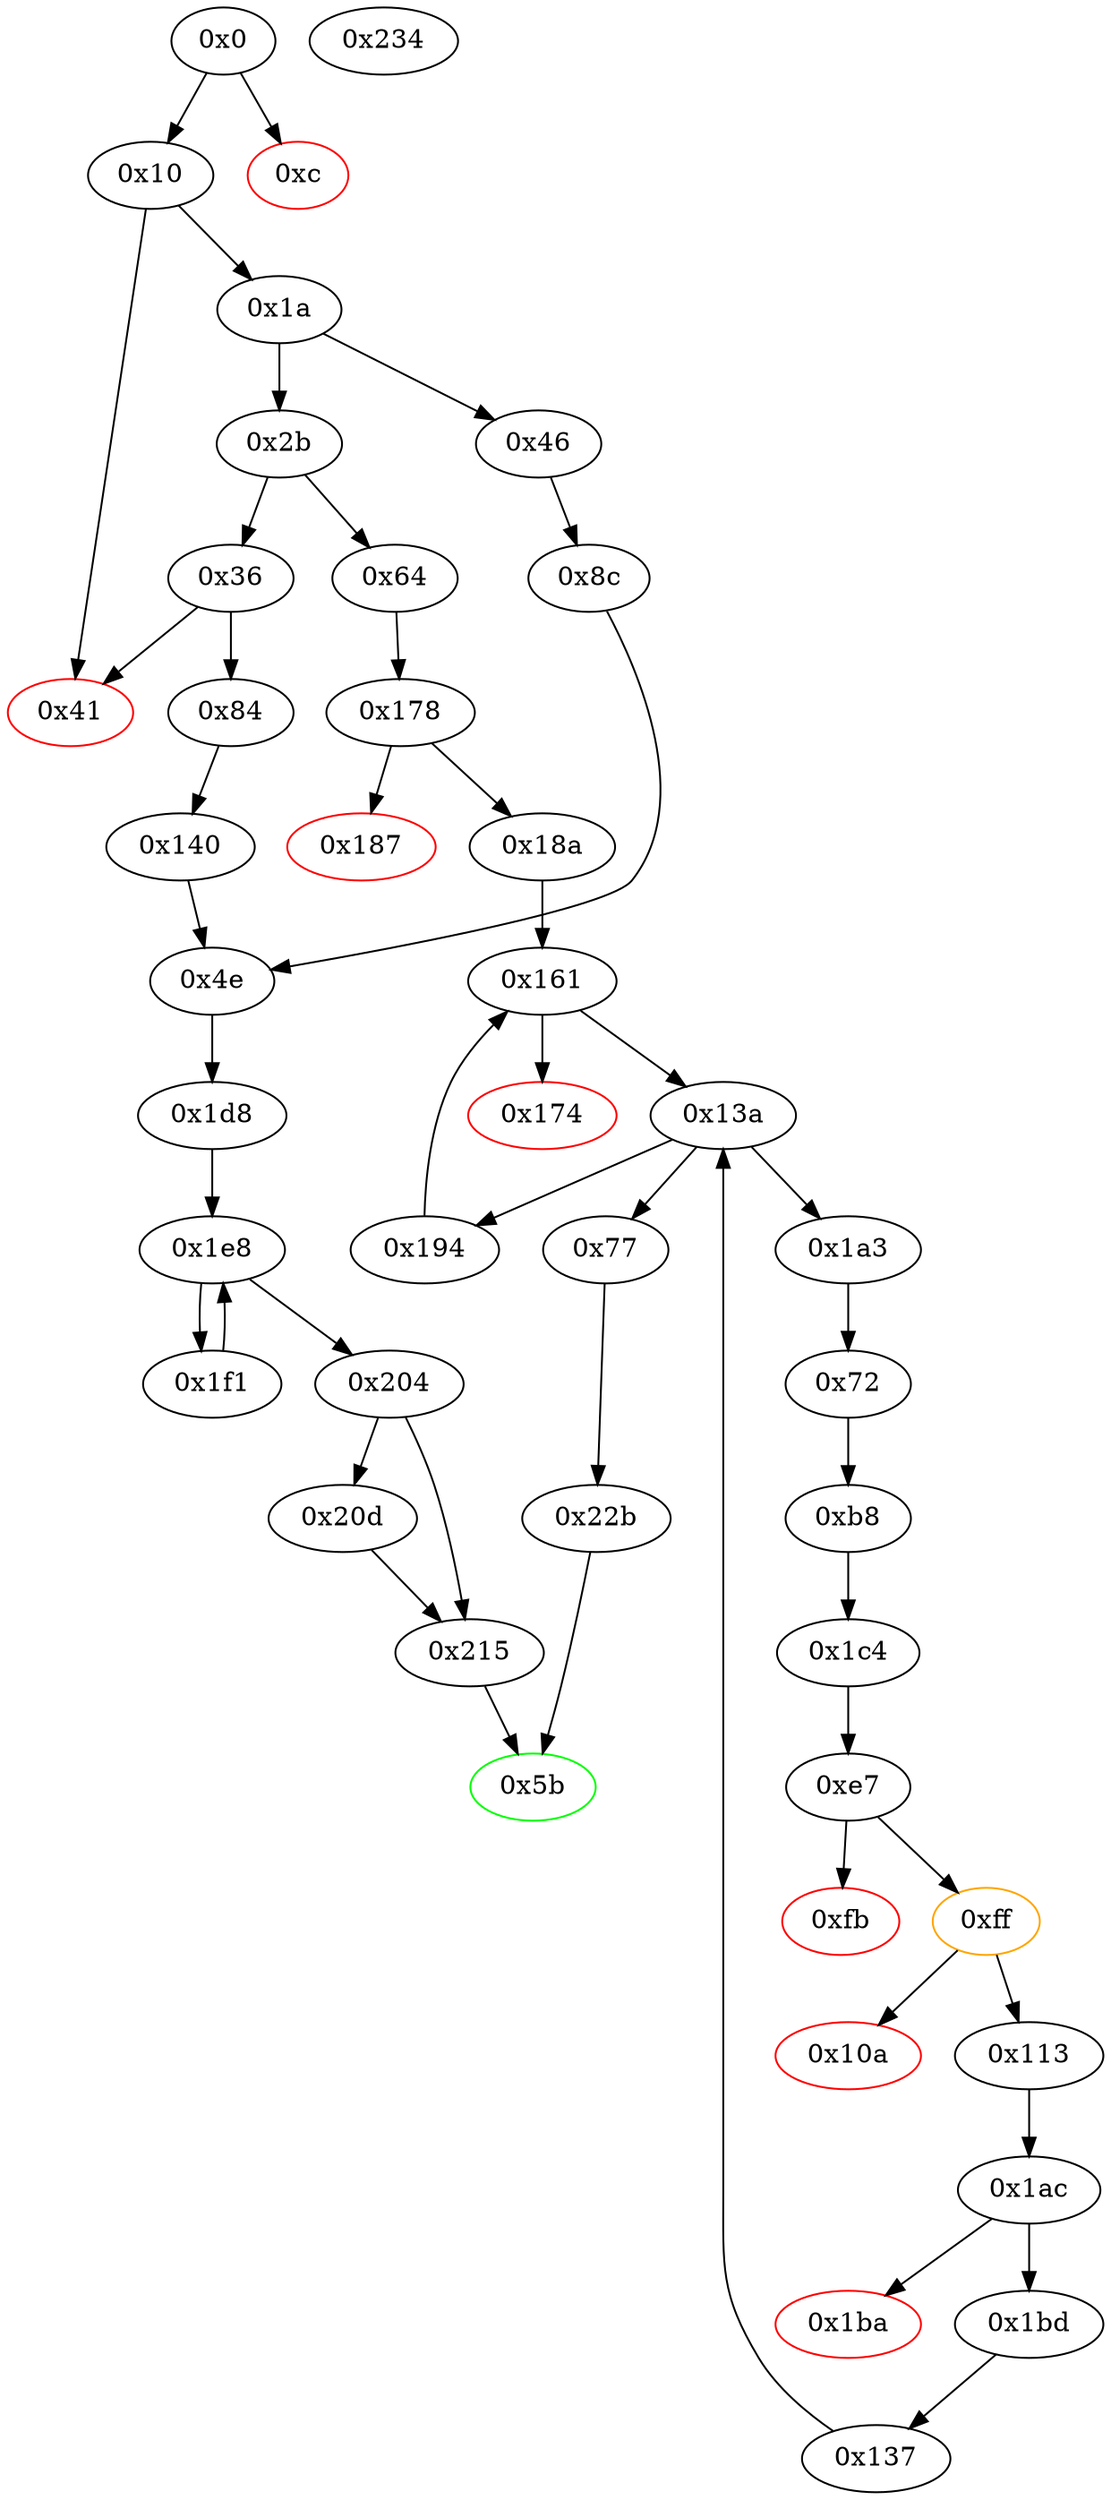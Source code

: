 strict digraph "" {
"0x64" [fillcolor=white, id="0x64", style=filled, tooltip="Block 0x64\n[0x64:0x71]\n---\nPredecessors: [0x2b]\nSuccessors: [0x178]\n---\n0x64 JUMPDEST\n0x65 PUSH2 0x77\n0x68 PUSH2 0x72\n0x6b CALLDATASIZE\n0x6c PUSH1 0x4\n0x6e PUSH2 0x178\n0x71 JUMP\n---\n0x64: JUMPDEST \n0x65: V33 = 0x77\n0x68: V34 = 0x72\n0x6b: V35 = CALLDATASIZE\n0x6c: V36 = 0x4\n0x6e: V37 = 0x178\n0x71: JUMP 0x178\n---\nEntry stack: [V13]\nStack pops: 0\nStack additions: [0x77, 0x72, V35, 0x4]\nExit stack: [V13, 0x77, 0x72, V35, 0x4]\n\nDef sites:\nV13: {0x1a.0x1f}\n"];
"0x10" [fillcolor=white, id="0x10", style=filled, tooltip="Block 0x10\n[0x10:0x19]\n---\nPredecessors: [0x0]\nSuccessors: [0x1a, 0x41]\n---\n0x10 JUMPDEST\n0x11 POP\n0x12 PUSH1 0x4\n0x14 CALLDATASIZE\n0x15 LT\n0x16 PUSH2 0x41\n0x19 JUMPI\n---\n0x10: JUMPDEST \n0x12: V6 = 0x4\n0x14: V7 = CALLDATASIZE\n0x15: V8 = LT V7 0x4\n0x16: V9 = 0x41\n0x19: JUMPI 0x41 V8\n---\nEntry stack: [V2]\nStack pops: 1\nStack additions: []\nExit stack: []\n\nDef sites:\nV2: {0x0.0x5}\n"];
"0x1e8" [fillcolor=white, id="0x1e8", style=filled, tooltip="Block 0x1e8\n[0x1e8:0x1f0]\n---\nPredecessors: [0x1d8, 0x1f1]\nSuccessors: [0x1f1, 0x204]\n---\n0x1e8 JUMPDEST\n0x1e9 DUP2\n0x1ea DUP2\n0x1eb LT\n0x1ec ISZERO\n0x1ed PUSH2 0x204\n0x1f0 JUMPI\n---\n0x1e8: JUMPDEST \n0x1eb: V156 = LT S0 V154\n0x1ec: V157 = ISZERO V156\n0x1ed: V158 = 0x204\n0x1f0: JUMPI 0x204 V157\n---\nEntry stack: [V13, 0x4e, 0x5b, S5, V27, 0x0, 0x20, V154, S0]\nStack pops: 2\nStack additions: [S1, S0]\nExit stack: [V13, 0x4e, 0x5b, S5, V27, 0x0, 0x20, V154, S0]\n\nDef sites:\nV13: {0x1a.0x1f}\n0x4e: {0x84.0x85, 0x46.0x47}\n0x5b: {0x4e.0x52}\nS5: {0x140.0x143, 0x8c.0x8f}\nV27: {0x4e.0x51}\n0x0: {0x1d8.0x1d9}\n0x20: {0x1d8.0x1db}\nV154: {0x1d8.0x1e1}\nS0: {0x1f1.0x1ff, 0x1d8.0x1d9}\n"];
"0xfb" [color=red, fillcolor=white, id="0xfb", style=filled, tooltip="Block 0xfb\n[0xfb:0xfe]\n---\nPredecessors: [0xe7]\nSuccessors: []\n---\n0xfb PUSH1 0x0\n0xfd DUP1\n0xfe REVERT\n---\n0xfb: V81 = 0x0\n0xfe: REVERT 0x0 0x0\n---\nEntry stack: [V13, 0x77, V1150, S10, 0x0, V67, 0x70a08231, V151, 0x20, V75, V76, V75, V67, V78]\nStack pops: 0\nStack additions: []\nExit stack: [V13, 0x77, V1150, S10, 0x0, V67, 0x70a08231, V151, 0x20, V75, V76, V75, V67, V78]\n\nDef sites:\nV13: {0x1a.0x1f}\n0x77: {0x64.0x65}\nV1150: {0x161_0x18a.0x163}\nS10: {0x161_0x194.0x163, 0x1bd.0x1bf}\n0x0: {0xb8.0xc6}\nV67: {0xb8.0xd2}\n0x70a08231: {0xb8.0xd4}\nV151: {0x1c4.0x1d5}\n0x20: {0xe7.0xe8}\nV75: {0xe7.0xec}\nV76: {0xe7.0xef}\nV75: {0xe7.0xec}\nV67: {0xb8.0xd2}\nV78: {0xe7.0xf4}\n"];
"0x5b" [color=green, fillcolor=white, id="0x5b", style=filled, tooltip="Block 0x5b\n[0x5b:0x63]\n---\nPredecessors: [0x215, 0x22b]\nSuccessors: []\n---\n0x5b JUMPDEST\n0x5c PUSH1 0x40\n0x5e MLOAD\n0x5f DUP1\n0x60 SWAP2\n0x61 SUB\n0x62 SWAP1\n0x63 RETURN\n---\n0x5b: JUMPDEST \n0x5c: V30 = 0x40\n0x5e: V31 = M[0x40]\n0x61: V32 = SUB S0 V31\n0x63: RETURN V31 V32\n---\nEntry stack: [V13, 0x77, 0x72, V35, 0x4, S2, S1, S0]\nStack pops: 1\nStack additions: []\nExit stack: [V13, 0x77, 0x72, V35, 0x4, S2, S1]\n\nDef sites:\nV13: {0x1a.0x1f}\n0x77: {0x64.0x65}\n0x72: {0x64.0x68}\nV35: {0x64.0x6b}\n0x4: {0x64.0x6c}\nS2: {0x1bd.0x1bf, 0x178.0x179, 0x1a.0x1f, 0x161_0x18a.0x163}\nS1: {0x178.0x179, 0x1a.0x1f, 0x84.0x85, 0x46.0x47}\nS0: {0x22b.0x231, 0x215.0x224}\n"];
"0x22b" [fillcolor=white, id="0x22b", style=filled, tooltip="Block 0x22b\n[0x22b:0x233]\n---\nPredecessors: [0x77]\nSuccessors: [0x5b]\n---\n0x22b JUMPDEST\n0x22c SWAP1\n0x22d DUP2\n0x22e MSTORE\n0x22f PUSH1 0x20\n0x231 ADD\n0x232 SWAP1\n0x233 JUMP\n---\n0x22b: JUMPDEST \n0x22e: M[V40] = S1\n0x22f: V181 = 0x20\n0x231: V182 = ADD 0x20 V40\n0x233: JUMP 0x5b\n---\nEntry stack: [V13, 0x77, 0x72, V35, 0x4, S4, S3, 0x5b, S1, V40]\nStack pops: 3\nStack additions: [V182]\nExit stack: [V13, 0x77, 0x72, V35, 0x4, S4, S3, V182]\n\nDef sites:\nV13: {0x1a.0x1f}\n0x77: {0x64.0x65}\n0x72: {0x64.0x68}\nV35: {0x64.0x6b}\n0x4: {0x64.0x6c}\nS4: {0x1bd.0x1bf, 0x178.0x179, 0x161_0x18a.0x163}\nS3: {0x178.0x179, 0x1a.0x1f}\n0x5b: {0x77.0x7b}\nS1: {0x161_0x18a.0x163, 0x1bd.0x1bf, 0x161_0x194.0x163}\nV40: {0x77.0x7a}\n"];
"0x20d" [fillcolor=white, id="0x20d", style=filled, tooltip="Block 0x20d\n[0x20d:0x214]\n---\nPredecessors: [0x204]\nSuccessors: [0x215]\n---\n0x20d DUP4\n0x20e PUSH1 0x40\n0x210 DUP4\n0x211 DUP8\n0x212 ADD\n0x213 ADD\n0x214 MSTORE\n---\n0x20e: V170 = 0x40\n0x212: V171 = ADD V27 V154\n0x213: V172 = ADD V171 0x40\n0x214: M[V172] = 0x0\n---\nEntry stack: [V13, 0x4e, 0x5b, S5, V27, 0x0, 0x20, V154, S0]\nStack pops: 5\nStack additions: [S4, S3, S2, S1, S0]\nExit stack: [V13, 0x4e, 0x5b, S5, V27, 0x0, 0x20, V154, S0]\n\nDef sites:\nV13: {0x1a.0x1f}\n0x4e: {0x84.0x85, 0x46.0x47}\n0x5b: {0x4e.0x52}\nS5: {0x140.0x143, 0x8c.0x8f}\nV27: {0x4e.0x51}\n0x0: {0x1d8.0x1d9}\n0x20: {0x1d8.0x1db}\nV154: {0x1d8.0x1e1}\nS0: {0x1f1.0x1ff, 0x1d8.0x1d9}\n"];
"0x46" [fillcolor=white, id="0x46", style=filled, tooltip="Block 0x46\n[0x46:0x4d]\n---\nPredecessors: [0x1a]\nSuccessors: [0x8c]\n---\n0x46 JUMPDEST\n0x47 PUSH2 0x4e\n0x4a PUSH2 0x8c\n0x4d JUMP\n---\n0x46: JUMPDEST \n0x47: V24 = 0x4e\n0x4a: V25 = 0x8c\n0x4d: JUMP 0x8c\n---\nEntry stack: [V13]\nStack pops: 0\nStack additions: [0x4e]\nExit stack: [V13, 0x4e]\n\nDef sites:\nV13: {0x1a.0x1f}\n"];
"0x1ba" [color=red, fillcolor=white, id="0x1ba", style=filled, tooltip="Block 0x1ba\n[0x1ba:0x1bc]\n---\nPredecessors: [0x1ac]\nSuccessors: []\n---\n0x1ba DUP1\n0x1bb DUP2\n0x1bc REVERT\n---\n0x1bc: REVERT 0x0 0x0\n---\nEntry stack: [V13, 0x77, V1150, S5, 0x0, 0x137, V101, V92, 0x0]\nStack pops: 1\nStack additions: [S0]\nExit stack: [V13, 0x77, V1150, S5, 0x0, 0x137, V101, V92, 0x0]\n\nDef sites:\nV13: {0x1a.0x1f}\n0x77: {0x64.0x65}\nV1150: {0x161_0x18a.0x163}\nS5: {0x161_0x194.0x163, 0x1bd.0x1bf}\n0x0: {0xb8.0xc6}\n0x137: {0x113.0x12e}\nV101: {0x113.0x12c}\nV92: {0x113.0x11a}\n0x0: {0x1ac.0x1ad}\n"];
"0x161" [fillcolor=white, id="0x161", style=filled, tooltip="Block 0x161\n[0x161:0x173]\n---\nPredecessors: [0x18a, 0x194]\nSuccessors: [0x13a, 0x174]\n---\n0x161 JUMPDEST\n0x162 DUP1\n0x163 CALLDATALOAD\n0x164 PUSH1 0x1\n0x166 PUSH1 0x1\n0x168 PUSH1 0xa0\n0x16a SHL\n0x16b SUB\n0x16c DUP2\n0x16d AND\n0x16e DUP2\n0x16f EQ\n0x170 PUSH2 0x13a\n0x173 JUMPI\n---\n0x161: JUMPDEST \n0x163: V115 = CALLDATALOAD {0x4, 0x24}\n0x164: V116 = 0x1\n0x166: V117 = 0x1\n0x168: V118 = 0xa0\n0x16a: V119 = SHL 0xa0 0x1\n0x16b: V120 = SUB 0x10000000000000000000000000000000000000000 0x1\n0x16d: V121 = AND V115 0xffffffffffffffffffffffffffffffffffffffff\n0x16f: V122 = EQ V115 V121\n0x170: V123 = 0x13a\n0x173: JUMPI 0x13a V122\n---\nEntry stack: [V13, 0x77, 0x72, V35, 0x4, S4, S3, {0x194, 0x1a3}, V35, {0x4, 0x24}]\nStack pops: 1\nStack additions: [S0, V115]\nExit stack: [V13, 0x77, 0x72, V35, 0x4, S4, S3, {0x194, 0x1a3}, V35, {0x4, 0x24}, V115]\n\nDef sites:\nV13: {0x1a.0x1f}\n0x77: {0x64.0x65}\n0x72: {0x64.0x68}\nV35: {0x64.0x6b}\n0x4: {0x64.0x6c}\nS4: {0x1bd.0x1bf, 0x178.0x179, 0x161_0x18a.0x163, 0x161_0x194.0x163}\nS3: {0x178.0x179, 0x1a.0x1f}\n{0x194, 0x1a3}: {0x18a.0x18b, 0x194.0x197}\nV35: {0x64.0x6b}\n{0x4, 0x24}: {0x194.0x19e, 0x64.0x6c}\n"];
"0x137" [fillcolor=white, id="0x137", style=filled, tooltip="Block 0x137\n[0x137:0x139]\n---\nPredecessors: [0x1bd]\nSuccessors: [0x13a]\n---\n0x137 JUMPDEST\n0x138 SWAP1\n0x139 POP\n---\n0x137: JUMPDEST \n---\nEntry stack: [V13, 0x77, V1150, V1151, 0x0, V143]\nStack pops: 2\nStack additions: [S0]\nExit stack: [V13, 0x77, V1150, V1151, V143]\n\nDef sites:\nV13: {0x1a.0x1f}\n0x77: {0x64.0x65}\nV1150: {0x161_0x18a.0x163}\nV1151: {0x161_0x194.0x163}\n0x0: {0xb8.0xc6}\nV143: {0x1bd.0x1bf}\n"];
"0x140" [fillcolor=white, id="0x140", style=filled, tooltip="Block 0x140\n[0x140:0x160]\n---\nPredecessors: [0x84]\nSuccessors: [0x4e]\n---\n0x140 JUMPDEST\n0x141 PUSH1 0x40\n0x143 MLOAD\n0x144 DUP1\n0x145 PUSH1 0x40\n0x147 ADD\n0x148 PUSH1 0x40\n0x14a MSTORE\n0x14b DUP1\n0x14c PUSH1 0x5\n0x14e DUP2\n0x14f MSTORE\n0x150 PUSH1 0x20\n0x152 ADD\n0x153 PUSH5 0x105cdcd95d\n0x159 PUSH1 0xda\n0x15b SHL\n0x15c DUP2\n0x15d MSTORE\n0x15e POP\n0x15f DUP2\n0x160 JUMP\n---\n0x140: JUMPDEST \n0x141: V104 = 0x40\n0x143: V105 = M[0x40]\n0x145: V106 = 0x40\n0x147: V107 = ADD 0x40 V105\n0x148: V108 = 0x40\n0x14a: M[0x40] = V107\n0x14c: V109 = 0x5\n0x14f: M[V105] = 0x5\n0x150: V110 = 0x20\n0x152: V111 = ADD 0x20 V105\n0x153: V112 = 0x105cdcd95d\n0x159: V113 = 0xda\n0x15b: V114 = SHL 0xda 0x105cdcd95d\n0x15d: M[V111] = 0x4173736574000000000000000000000000000000000000000000000000000000\n0x160: JUMP 0x4e\n---\nEntry stack: [V13, 0x4e]\nStack pops: 1\nStack additions: [S0, V105]\nExit stack: [V13, 0x4e, V105]\n\nDef sites:\nV13: {0x1a.0x1f}\n0x4e: {0x84.0x85}\n"];
"0x1f1" [fillcolor=white, id="0x1f1", style=filled, tooltip="Block 0x1f1\n[0x1f1:0x203]\n---\nPredecessors: [0x1e8]\nSuccessors: [0x1e8]\n---\n0x1f1 DUP6\n0x1f2 DUP2\n0x1f3 ADD\n0x1f4 DUP4\n0x1f5 ADD\n0x1f6 MLOAD\n0x1f7 DUP6\n0x1f8 DUP3\n0x1f9 ADD\n0x1fa PUSH1 0x40\n0x1fc ADD\n0x1fd MSTORE\n0x1fe DUP3\n0x1ff ADD\n0x200 PUSH2 0x1e8\n0x203 JUMP\n---\n0x1f3: V159 = ADD S0 S5\n0x1f5: V160 = ADD 0x20 V159\n0x1f6: V161 = M[V160]\n0x1f9: V162 = ADD S0 V27\n0x1fa: V163 = 0x40\n0x1fc: V164 = ADD 0x40 V162\n0x1fd: M[V164] = V161\n0x1ff: V165 = ADD 0x20 S0\n0x200: V166 = 0x1e8\n0x203: JUMP 0x1e8\n---\nEntry stack: [V13, 0x4e, 0x5b, S5, V27, 0x0, 0x20, V154, S0]\nStack pops: 6\nStack additions: [S5, S4, S3, S2, S1, V165]\nExit stack: [V13, 0x4e, 0x5b, S5, V27, 0x0, 0x20, V154, V165]\n\nDef sites:\nV13: {0x1a.0x1f}\n0x4e: {0x84.0x85, 0x46.0x47}\n0x5b: {0x4e.0x52}\nS5: {0x140.0x143, 0x8c.0x8f}\nV27: {0x4e.0x51}\n0x0: {0x1d8.0x1d9}\n0x20: {0x1d8.0x1db}\nV154: {0x1d8.0x1e1}\nS0: {0x1f1.0x1ff, 0x1d8.0x1d9}\n"];
"0x1c4" [fillcolor=white, id="0x1c4", style=filled, tooltip="Block 0x1c4\n[0x1c4:0x1d7]\n---\nPredecessors: [0xb8]\nSuccessors: [0xe7]\n---\n0x1c4 JUMPDEST\n0x1c5 PUSH1 0x1\n0x1c7 PUSH1 0x1\n0x1c9 PUSH1 0xa0\n0x1cb SHL\n0x1cc SUB\n0x1cd SWAP2\n0x1ce SWAP1\n0x1cf SWAP2\n0x1d0 AND\n0x1d1 DUP2\n0x1d2 MSTORE\n0x1d3 PUSH1 0x20\n0x1d5 ADD\n0x1d6 SWAP1\n0x1d7 JUMP\n---\n0x1c4: JUMPDEST \n0x1c5: V144 = 0x1\n0x1c7: V145 = 0x1\n0x1c9: V146 = 0xa0\n0x1cb: V147 = SHL 0xa0 0x1\n0x1cc: V148 = SUB 0x10000000000000000000000000000000000000000 0x1\n0x1d0: V149 = AND 0xffffffffffffffffffffffffffffffffffffffff S1\n0x1d2: M[V71] = V149\n0x1d3: V150 = 0x20\n0x1d5: V151 = ADD 0x20 V71\n0x1d7: JUMP 0xe7\n---\nEntry stack: [V13, 0x77, S7, S6, 0x0, V67, 0x70a08231, 0xe7, S1, V71]\nStack pops: 3\nStack additions: [V151]\nExit stack: [V13, 0x77, S7, S6, 0x0, V67, 0x70a08231, V151]\n\nDef sites:\nV13: {0x1a.0x1f}\n0x77: {0x64.0x65}\nS7: {0x1bd.0x1bf, 0x178.0x179, 0x161_0x18a.0x163}\nS6: {0x161_0x18a.0x163, 0x1bd.0x1bf, 0x161_0x194.0x163}\n0x0: {0xb8.0xc6}\nV67: {0xb8.0xd2}\n0x70a08231: {0xb8.0xd4}\n0xe7: {0xb8.0xda}\nS1: {0x161_0x18a.0x163, 0x1bd.0x1bf, 0x161_0x194.0x163}\nV71: {0xb8.0xe2}\n"];
"0x178" [fillcolor=white, id="0x178", style=filled, tooltip="Block 0x178\n[0x178:0x186]\n---\nPredecessors: [0x64]\nSuccessors: [0x187, 0x18a]\n---\n0x178 JUMPDEST\n0x179 PUSH1 0x0\n0x17b DUP1\n0x17c PUSH1 0x40\n0x17e DUP4\n0x17f DUP6\n0x180 SUB\n0x181 SLT\n0x182 ISZERO\n0x183 PUSH2 0x18a\n0x186 JUMPI\n---\n0x178: JUMPDEST \n0x179: V125 = 0x0\n0x17c: V126 = 0x40\n0x180: V127 = SUB V35 0x4\n0x181: V128 = SLT V127 0x40\n0x182: V129 = ISZERO V128\n0x183: V130 = 0x18a\n0x186: JUMPI 0x18a V129\n---\nEntry stack: [V13, 0x77, 0x72, V35, 0x4]\nStack pops: 2\nStack additions: [S1, S0, 0x0, 0x0]\nExit stack: [V13, 0x77, 0x72, V35, 0x4, 0x0, 0x0]\n\nDef sites:\nV13: {0x1a.0x1f}\n0x77: {0x64.0x65}\n0x72: {0x64.0x68}\nV35: {0x64.0x6b}\n0x4: {0x64.0x6c}\n"];
"0xff" [color=orange, fillcolor=white, id="0xff", style=filled, tooltip="Block 0xff\n[0xff:0x109]\n---\nPredecessors: [0xe7]\nSuccessors: [0x10a, 0x113]\n---\n0xff JUMPDEST\n0x100 POP\n0x101 GAS\n0x102 STATICCALL\n0x103 ISZERO\n0x104 DUP1\n0x105 ISZERO\n0x106 PUSH2 0x113\n0x109 JUMPI\n---\n0xff: JUMPDEST \n0x101: V82 = GAS\n0x102: V83 = STATICCALL V82 V67 V75 V76 V75 0x20\n0x103: V84 = ISZERO V83\n0x105: V85 = ISZERO V84\n0x106: V86 = 0x113\n0x109: JUMPI 0x113 V85\n---\nEntry stack: [V13, 0x77, V1150, S10, 0x0, V67, 0x70a08231, V151, 0x20, V75, V76, V75, V67, V78]\nStack pops: 6\nStack additions: [V84]\nExit stack: [V13, 0x77, V1150, S10, 0x0, V67, 0x70a08231, V151, V84]\n\nDef sites:\nV13: {0x1a.0x1f}\n0x77: {0x64.0x65}\nV1150: {0x161_0x18a.0x163}\nS10: {0x161_0x194.0x163, 0x1bd.0x1bf}\n0x0: {0xb8.0xc6}\nV67: {0xb8.0xd2}\n0x70a08231: {0xb8.0xd4}\nV151: {0x1c4.0x1d5}\n0x20: {0xe7.0xe8}\nV75: {0xe7.0xec}\nV76: {0xe7.0xef}\nV75: {0xe7.0xec}\nV67: {0xb8.0xd2}\nV78: {0xe7.0xf4}\n"];
"0xc" [color=red, fillcolor=white, id="0xc", style=filled, tooltip="Block 0xc\n[0xc:0xf]\n---\nPredecessors: [0x0]\nSuccessors: []\n---\n0xc PUSH1 0x0\n0xe DUP1\n0xf REVERT\n---\n0xc: V5 = 0x0\n0xf: REVERT 0x0 0x0\n---\nEntry stack: [V2]\nStack pops: 0\nStack additions: []\nExit stack: [V2]\n\nDef sites:\nV2: {0x0.0x5}\n"];
"0x1a3" [fillcolor=white, id="0x1a3", style=filled, tooltip="Block 0x1a3\n[0x1a3:0x1ab]\n---\nPredecessors: [0x13a]\nSuccessors: [0x72]\n---\n0x1a3 JUMPDEST\n0x1a4 SWAP1\n0x1a5 POP\n0x1a6 SWAP3\n0x1a7 POP\n0x1a8 SWAP3\n0x1a9 SWAP1\n0x1aa POP\n0x1ab JUMP\n---\n0x1a3: JUMPDEST \n0x1ab: JUMP 0x72\n---\nEntry stack: [V13, 0x77, 0x72, V35, 0x4, S2, S1, S0]\nStack pops: 6\nStack additions: [S2, S0]\nExit stack: [V13, 0x77, S2, S0]\n\nDef sites:\nV13: {0x1a.0x1f}\n0x77: {0x64.0x65}\n0x72: {0x64.0x68}\nV35: {0x64.0x6b}\n0x4: {0x64.0x6c}\nS2: {0x1bd.0x1bf, 0x178.0x179, 0x161_0x18a.0x163}\nS1: {0x178.0x179, 0x1a.0x1f}\nS0: {0x161_0x18a.0x163, 0x1bd.0x1bf, 0x161_0x194.0x163}\n"];
"0x72" [fillcolor=white, id="0x72", style=filled, tooltip="Block 0x72\n[0x72:0x76]\n---\nPredecessors: [0x1a3]\nSuccessors: [0xb8]\n---\n0x72 JUMPDEST\n0x73 PUSH2 0xb8\n0x76 JUMP\n---\n0x72: JUMPDEST \n0x73: V38 = 0xb8\n0x76: JUMP 0xb8\n---\nEntry stack: [V13, 0x77, S1, S0]\nStack pops: 0\nStack additions: []\nExit stack: [V13, 0x77, S1, S0]\n\nDef sites:\nV13: {0x1a.0x1f}\n0x77: {0x64.0x65}\nS1: {0x1bd.0x1bf, 0x178.0x179, 0x161_0x18a.0x163}\nS0: {0x161_0x18a.0x163, 0x1bd.0x1bf, 0x161_0x194.0x163}\n"];
"0x187" [color=red, fillcolor=white, id="0x187", style=filled, tooltip="Block 0x187\n[0x187:0x189]\n---\nPredecessors: [0x178]\nSuccessors: []\n---\n0x187 DUP2\n0x188 DUP3\n0x189 REVERT\n---\n0x189: REVERT 0x0 0x0\n---\nEntry stack: [V13, 0x77, 0x72, V35, 0x4, 0x0, 0x0]\nStack pops: 2\nStack additions: [S1, S0]\nExit stack: [V13, 0x77, 0x72, V35, 0x4, 0x0, 0x0]\n\nDef sites:\nV13: {0x1a.0x1f}\n0x77: {0x64.0x65}\n0x72: {0x64.0x68}\nV35: {0x64.0x6b}\n0x4: {0x64.0x6c}\n0x0: {0x178.0x179}\n0x0: {0x178.0x179}\n"];
"0x1d8" [fillcolor=white, id="0x1d8", style=filled, tooltip="Block 0x1d8\n[0x1d8:0x1e7]\n---\nPredecessors: [0x4e]\nSuccessors: [0x1e8]\n---\n0x1d8 JUMPDEST\n0x1d9 PUSH1 0x0\n0x1db PUSH1 0x20\n0x1dd DUP1\n0x1de DUP4\n0x1df MSTORE\n0x1e0 DUP4\n0x1e1 MLOAD\n0x1e2 DUP1\n0x1e3 DUP3\n0x1e4 DUP6\n0x1e5 ADD\n0x1e6 MSTORE\n0x1e7 DUP3\n---\n0x1d8: JUMPDEST \n0x1d9: V152 = 0x0\n0x1db: V153 = 0x20\n0x1df: M[V27] = 0x20\n0x1e1: V154 = M[S1]\n0x1e5: V155 = ADD V27 0x20\n0x1e6: M[V155] = V154\n---\nEntry stack: [V13, 0x4e, 0x5b, S1, V27]\nStack pops: 2\nStack additions: [S1, S0, 0x0, 0x20, V154, 0x0]\nExit stack: [V13, 0x4e, 0x5b, S1, V27, 0x0, 0x20, V154, 0x0]\n\nDef sites:\nV13: {0x1a.0x1f}\n0x4e: {0x84.0x85, 0x46.0x47}\n0x5b: {0x4e.0x52}\nS1: {0x140.0x143, 0x8c.0x8f}\nV27: {0x4e.0x51}\n"];
"0x84" [fillcolor=white, id="0x84", style=filled, tooltip="Block 0x84\n[0x84:0x8b]\n---\nPredecessors: [0x36]\nSuccessors: [0x140]\n---\n0x84 JUMPDEST\n0x85 PUSH2 0x4e\n0x88 PUSH2 0x140\n0x8b JUMP\n---\n0x84: JUMPDEST \n0x85: V43 = 0x4e\n0x88: V44 = 0x140\n0x8b: JUMP 0x140\n---\nEntry stack: [V13]\nStack pops: 0\nStack additions: [0x4e]\nExit stack: [V13, 0x4e]\n\nDef sites:\nV13: {0x1a.0x1f}\n"];
"0x2b" [fillcolor=white, id="0x2b", style=filled, tooltip="Block 0x2b\n[0x2b:0x35]\n---\nPredecessors: [0x1a]\nSuccessors: [0x36, 0x64]\n---\n0x2b DUP1\n0x2c PUSH4 0xd4fac45d\n0x31 EQ\n0x32 PUSH2 0x64\n0x35 JUMPI\n---\n0x2c: V17 = 0xd4fac45d\n0x31: V18 = EQ 0xd4fac45d V13\n0x32: V19 = 0x64\n0x35: JUMPI 0x64 V18\n---\nEntry stack: [V13]\nStack pops: 1\nStack additions: [S0]\nExit stack: [V13]\n\nDef sites:\nV13: {0x1a.0x1f}\n"];
"0xe7" [fillcolor=white, id="0xe7", style=filled, tooltip="Block 0xe7\n[0xe7:0xfa]\n---\nPredecessors: [0x1c4]\nSuccessors: [0xfb, 0xff]\n---\n0xe7 JUMPDEST\n0xe8 PUSH1 0x20\n0xea PUSH1 0x40\n0xec MLOAD\n0xed DUP1\n0xee DUP4\n0xef SUB\n0xf0 DUP2\n0xf1 DUP7\n0xf2 DUP1\n0xf3 EXTCODESIZE\n0xf4 ISZERO\n0xf5 DUP1\n0xf6 ISZERO\n0xf7 PUSH2 0xff\n0xfa JUMPI\n---\n0xe7: JUMPDEST \n0xe8: V73 = 0x20\n0xea: V74 = 0x40\n0xec: V75 = M[0x40]\n0xef: V76 = SUB V151 V75\n0xf3: V77 = EXTCODESIZE V67\n0xf4: V78 = ISZERO V77\n0xf6: V79 = ISZERO V78\n0xf7: V80 = 0xff\n0xfa: JUMPI 0xff V79\n---\nEntry stack: [V13, 0x77, V1150, S4, 0x0, V67, 0x70a08231, V151]\nStack pops: 3\nStack additions: [S2, S1, S0, 0x20, V75, V76, V75, S2, V78]\nExit stack: [V13, 0x77, V1150, S4, 0x0, V67, 0x70a08231, V151, 0x20, V75, V76, V75, V67, V78]\n\nDef sites:\nV13: {0x1a.0x1f}\n0x77: {0x64.0x65}\nV1150: {0x161_0x18a.0x163}\nS4: {0x161_0x194.0x163, 0x1bd.0x1bf}\n0x0: {0xb8.0xc6}\nV67: {0xb8.0xd2}\n0x70a08231: {0xb8.0xd4}\nV151: {0x1c4.0x1d5}\n"];
"0x8c" [fillcolor=white, id="0x8c", style=filled, tooltip="Block 0x8c\n[0x8c:0xb7]\n---\nPredecessors: [0x46]\nSuccessors: [0x4e]\n---\n0x8c JUMPDEST\n0x8d PUSH1 0x40\n0x8f MLOAD\n0x90 DUP1\n0x91 PUSH1 0x40\n0x93 ADD\n0x94 PUSH1 0x40\n0x96 MSTORE\n0x97 DUP1\n0x98 PUSH1 0x10\n0x9a DUP2\n0x9b MSTORE\n0x9c PUSH1 0x20\n0x9e ADD\n0x9f PUSH16 0x2834b2a220a7902834b2902a37b5b2b7\n0xb0 PUSH1 0x81\n0xb2 SHL\n0xb3 DUP2\n0xb4 MSTORE\n0xb5 POP\n0xb6 DUP2\n0xb7 JUMP\n---\n0x8c: JUMPDEST \n0x8d: V45 = 0x40\n0x8f: V46 = M[0x40]\n0x91: V47 = 0x40\n0x93: V48 = ADD 0x40 V46\n0x94: V49 = 0x40\n0x96: M[0x40] = V48\n0x98: V50 = 0x10\n0x9b: M[V46] = 0x10\n0x9c: V51 = 0x20\n0x9e: V52 = ADD 0x20 V46\n0x9f: V53 = 0x2834b2a220a7902834b2902a37b5b2b7\n0xb0: V54 = 0x81\n0xb2: V55 = SHL 0x81 0x2834b2a220a7902834b2902a37b5b2b7\n0xb4: M[V52] = 0x50696544414f2050696520546f6b656e00000000000000000000000000000000\n0xb7: JUMP 0x4e\n---\nEntry stack: [V13, 0x4e]\nStack pops: 1\nStack additions: [S0, V46]\nExit stack: [V13, 0x4e, V46]\n\nDef sites:\nV13: {0x1a.0x1f}\n0x4e: {0x46.0x47}\n"];
"0x174" [color=red, fillcolor=white, id="0x174", style=filled, tooltip="Block 0x174\n[0x174:0x177]\n---\nPredecessors: [0x161]\nSuccessors: []\n---\n0x174 PUSH1 0x0\n0x176 DUP1\n0x177 REVERT\n---\n0x174: V124 = 0x0\n0x177: REVERT 0x0 0x0\n---\nEntry stack: [V13, 0x77, 0x72, V35, 0x4, S5, S4, {0x194, 0x1a3}, V35, {0x4, 0x24}, V115]\nStack pops: 0\nStack additions: []\nExit stack: [V13, 0x77, 0x72, V35, 0x4, S5, S4, {0x194, 0x1a3}, V35, {0x4, 0x24}, V115]\n\nDef sites:\nV13: {0x1a.0x1f}\n0x77: {0x64.0x65}\n0x72: {0x64.0x68}\nV35: {0x64.0x6b}\n0x4: {0x64.0x6c}\nS5: {0x1bd.0x1bf, 0x178.0x179, 0x161_0x18a.0x163, 0x161_0x194.0x163}\nS4: {0x178.0x179, 0x1a.0x1f}\n{0x194, 0x1a3}: {0x18a.0x18b, 0x194.0x197}\nV35: {0x64.0x6b}\n{0x4, 0x24}: {0x194.0x19e, 0x64.0x6c}\nV115: {0x161.0x163}\n"];
"0x18a" [fillcolor=white, id="0x18a", style=filled, tooltip="Block 0x18a\n[0x18a:0x193]\n---\nPredecessors: [0x178]\nSuccessors: [0x161]\n---\n0x18a JUMPDEST\n0x18b PUSH2 0x194\n0x18e DUP5\n0x18f DUP5\n0x190 PUSH2 0x161\n0x193 JUMP\n---\n0x18a: JUMPDEST \n0x18b: V131 = 0x194\n0x190: V132 = 0x161\n0x193: JUMP 0x161\n---\nEntry stack: [V13, 0x77, 0x72, V35, 0x4, 0x0, 0x0]\nStack pops: 4\nStack additions: [S3, S2, S1, S0, 0x194, S3, S2]\nExit stack: [V13, 0x77, 0x72, V35, 0x4, 0x0, 0x0, 0x194, V35, 0x4]\n\nDef sites:\nV13: {0x1a.0x1f}\n0x77: {0x64.0x65}\n0x72: {0x64.0x68}\nV35: {0x64.0x6b}\n0x4: {0x64.0x6c}\n0x0: {0x178.0x179}\n0x0: {0x178.0x179}\n"];
"0x10a" [color=red, fillcolor=white, id="0x10a", style=filled, tooltip="Block 0x10a\n[0x10a:0x112]\n---\nPredecessors: [0xff]\nSuccessors: []\n---\n0x10a RETURNDATASIZE\n0x10b PUSH1 0x0\n0x10d DUP1\n0x10e RETURNDATACOPY\n0x10f RETURNDATASIZE\n0x110 PUSH1 0x0\n0x112 REVERT\n---\n0x10a: V87 = RETURNDATASIZE\n0x10b: V88 = 0x0\n0x10e: RETURNDATACOPY 0x0 0x0 V87\n0x10f: V89 = RETURNDATASIZE\n0x110: V90 = 0x0\n0x112: REVERT 0x0 V89\n---\nEntry stack: [V13, 0x77, V1150, S5, 0x0, V67, 0x70a08231, V151, V84]\nStack pops: 0\nStack additions: []\nExit stack: [V13, 0x77, V1150, S5, 0x0, V67, 0x70a08231, V151, V84]\n\nDef sites:\nV13: {0x1a.0x1f}\n0x77: {0x64.0x65}\nV1150: {0x161_0x18a.0x163}\nS5: {0x161_0x194.0x163, 0x1bd.0x1bf}\n0x0: {0xb8.0xc6}\nV67: {0xb8.0xd2}\n0x70a08231: {0xb8.0xd4}\nV151: {0x1c4.0x1d5}\nV84: {0xff.0x103}\n"];
"0x1a" [fillcolor=white, id="0x1a", style=filled, tooltip="Block 0x1a\n[0x1a:0x2a]\n---\nPredecessors: [0x10]\nSuccessors: [0x2b, 0x46]\n---\n0x1a PUSH1 0x0\n0x1c CALLDATALOAD\n0x1d PUSH1 0xe0\n0x1f SHR\n0x20 DUP1\n0x21 PUSH4 0x30fa738c\n0x26 EQ\n0x27 PUSH2 0x46\n0x2a JUMPI\n---\n0x1a: V10 = 0x0\n0x1c: V11 = CALLDATALOAD 0x0\n0x1d: V12 = 0xe0\n0x1f: V13 = SHR 0xe0 V11\n0x21: V14 = 0x30fa738c\n0x26: V15 = EQ 0x30fa738c V13\n0x27: V16 = 0x46\n0x2a: JUMPI 0x46 V15\n---\nEntry stack: []\nStack pops: 0\nStack additions: [V13]\nExit stack: [V13]\n\nDef sites:\n"];
"0x13a" [fillcolor=white, id="0x13a", style=filled, tooltip="Block 0x13a\n[0x13a:0x13f]\n---\nPredecessors: [0x137, 0x161]\nSuccessors: [0x77, 0x194, 0x1a3]\n---\n0x13a JUMPDEST\n0x13b SWAP3\n0x13c SWAP2\n0x13d POP\n0x13e POP\n0x13f JUMP\n---\n0x13a: JUMPDEST \n0x13f: JUMP {0x77, 0x194, 0x1a3}\n---\nEntry stack: [V13, 0x77, 0x72, V35, 0x4, S5, S4, {0x77, 0x194, 0x1a3}, S2, S1, S0]\nStack pops: 4\nStack additions: [S0]\nExit stack: [V13, 0x77, 0x72, V35, 0x4, S5, S4, S0]\n\nDef sites:\nV13: {0x1a.0x1f}\n0x77: {0x64.0x65}\n0x72: {0x64.0x68}\nV35: {0x64.0x6b}\n0x4: {0x64.0x6c}\nS5: {0x1bd.0x1bf, 0x178.0x179, 0x161_0x18a.0x163, 0x161_0x194.0x163}\nS4: {0x178.0x179, 0x1a.0x1f}\n{0x77, 0x194, 0x1a3}: {0x18a.0x18b, 0x194.0x197, 0x64.0x65}\nS2: {0x161_0x18a.0x163, 0x64.0x6b}\nS1: {0x161_0x194.0x163, 0x194.0x19e, 0x64.0x6c}\nS0: {0x1bd.0x1bf, 0x161.0x163}\n"];
"0x4e" [fillcolor=white, id="0x4e", style=filled, tooltip="Block 0x4e\n[0x4e:0x5a]\n---\nPredecessors: [0x8c, 0x140]\nSuccessors: [0x1d8]\n---\n0x4e JUMPDEST\n0x4f PUSH1 0x40\n0x51 MLOAD\n0x52 PUSH2 0x5b\n0x55 SWAP2\n0x56 SWAP1\n0x57 PUSH2 0x1d8\n0x5a JUMP\n---\n0x4e: JUMPDEST \n0x4f: V26 = 0x40\n0x51: V27 = M[0x40]\n0x52: V28 = 0x5b\n0x57: V29 = 0x1d8\n0x5a: JUMP 0x1d8\n---\nEntry stack: [V13, 0x4e, S0]\nStack pops: 1\nStack additions: [0x5b, S0, V27]\nExit stack: [V13, 0x4e, 0x5b, S0, V27]\n\nDef sites:\nV13: {0x1a.0x1f}\n0x4e: {0x84.0x85, 0x46.0x47}\nS0: {0x140.0x143, 0x8c.0x8f}\n"];
"0x1bd" [fillcolor=white, id="0x1bd", style=filled, tooltip="Block 0x1bd\n[0x1bd:0x1c3]\n---\nPredecessors: [0x1ac]\nSuccessors: [0x137]\n---\n0x1bd JUMPDEST\n0x1be POP\n0x1bf MLOAD\n0x1c0 SWAP2\n0x1c1 SWAP1\n0x1c2 POP\n0x1c3 JUMP\n---\n0x1bd: JUMPDEST \n0x1bf: V143 = M[V92]\n0x1c3: JUMP 0x137\n---\nEntry stack: [V13, 0x77, V1150, S5, 0x0, 0x137, V101, V92, 0x0]\nStack pops: 4\nStack additions: [V143]\nExit stack: [V13, 0x77, V1150, S5, 0x0, V143]\n\nDef sites:\nV13: {0x1a.0x1f}\n0x77: {0x64.0x65}\nV1150: {0x161_0x18a.0x163}\nS5: {0x161_0x194.0x163, 0x1bd.0x1bf}\n0x0: {0xb8.0xc6}\n0x137: {0x113.0x12e}\nV101: {0x113.0x12c}\nV92: {0x113.0x11a}\n0x0: {0x1ac.0x1ad}\n"];
"0x113" [fillcolor=white, id="0x113", style=filled, tooltip="Block 0x113\n[0x113:0x136]\n---\nPredecessors: [0xff]\nSuccessors: [0x1ac]\n---\n0x113 JUMPDEST\n0x114 POP\n0x115 POP\n0x116 POP\n0x117 POP\n0x118 PUSH1 0x40\n0x11a MLOAD\n0x11b RETURNDATASIZE\n0x11c PUSH1 0x1f\n0x11e NOT\n0x11f PUSH1 0x1f\n0x121 DUP3\n0x122 ADD\n0x123 AND\n0x124 DUP3\n0x125 ADD\n0x126 DUP1\n0x127 PUSH1 0x40\n0x129 MSTORE\n0x12a POP\n0x12b DUP2\n0x12c ADD\n0x12d SWAP1\n0x12e PUSH2 0x137\n0x131 SWAP2\n0x132 SWAP1\n0x133 PUSH2 0x1ac\n0x136 JUMP\n---\n0x113: JUMPDEST \n0x118: V91 = 0x40\n0x11a: V92 = M[0x40]\n0x11b: V93 = RETURNDATASIZE\n0x11c: V94 = 0x1f\n0x11e: V95 = NOT 0x1f\n0x11f: V96 = 0x1f\n0x122: V97 = ADD V93 0x1f\n0x123: V98 = AND V97 0xffffffffffffffffffffffffffffffffffffffffffffffffffffffffffffffe0\n0x125: V99 = ADD V92 V98\n0x127: V100 = 0x40\n0x129: M[0x40] = V99\n0x12c: V101 = ADD V92 V93\n0x12e: V102 = 0x137\n0x133: V103 = 0x1ac\n0x136: JUMP 0x1ac\n---\nEntry stack: [V13, 0x77, V1150, S5, 0x0, V67, 0x70a08231, V151, V84]\nStack pops: 4\nStack additions: [0x137, V101, V92]\nExit stack: [V13, 0x77, V1150, S5, 0x0, 0x137, V101, V92]\n\nDef sites:\nV13: {0x1a.0x1f}\n0x77: {0x64.0x65}\nV1150: {0x161_0x18a.0x163}\nS5: {0x161_0x194.0x163, 0x1bd.0x1bf}\n0x0: {0xb8.0xc6}\nV67: {0xb8.0xd2}\n0x70a08231: {0xb8.0xd4}\nV151: {0x1c4.0x1d5}\nV84: {0xff.0x103}\n"];
"0x234" [fillcolor=white, id="0x234", style=filled, tooltip="Block 0x234\n[0x234:0x269]\n---\nPredecessors: []\nSuccessors: []\n---\n0x234 INVALID\n0x235 LOG2\n0x236 PUSH5 0x6970667358\n0x23c MISSING 0x22\n0x23d SLT\n0x23e SHA3\n0x23f MISSING 0xed\n0x240 PUSH10 0x152ed194b7c7d81ed3c\n0x24b SHR\n0x24c MISSING 0xe4\n0x24d SWAP12\n0x24e LOG2\n0x24f MISSING 0xa6\n0x250 MISSING 0x5f\n0x251 MISSING 0xeb\n0x252 PUSH22 0xd0a29897397a81121534876e64736f6c634300060500\n0x269 CALLER\n---\n0x234: INVALID \n0x235: LOG S0 S1 S2 S3\n0x236: V183 = 0x6970667358\n0x23c: MISSING 0x22\n0x23d: V184 = SLT S0 S1\n0x23e: V185 = SHA3 V184 S2\n0x23f: MISSING 0xed\n0x240: V186 = 0x152ed194b7c7d81ed3c\n0x24b: V187 = SHR 0x152ed194b7c7d81ed3c S0\n0x24c: MISSING 0xe4\n0x24e: LOG S12 S1 S2 S3\n0x24f: MISSING 0xa6\n0x250: MISSING 0x5f\n0x251: MISSING 0xeb\n0x252: V188 = 0xd0a29897397a81121534876e64736f6c634300060500\n0x269: V189 = CALLER\n---\nEntry stack: []\nStack pops: 0\nStack additions: [0x6970667358, V185, V187, S4, S5, S6, S7, S8, S9, S10, S11, S0, V189, 0xd0a29897397a81121534876e64736f6c634300060500]\nExit stack: []\n\nDef sites:\n"];
"0x36" [fillcolor=white, id="0x36", style=filled, tooltip="Block 0x36\n[0x36:0x40]\n---\nPredecessors: [0x2b]\nSuccessors: [0x41, 0x84]\n---\n0x36 DUP1\n0x37 PUSH4 0xf72c0791\n0x3c EQ\n0x3d PUSH2 0x84\n0x40 JUMPI\n---\n0x37: V20 = 0xf72c0791\n0x3c: V21 = EQ 0xf72c0791 V13\n0x3d: V22 = 0x84\n0x40: JUMPI 0x84 V21\n---\nEntry stack: [V13]\nStack pops: 1\nStack additions: [S0]\nExit stack: [V13]\n\nDef sites:\nV13: {0x1a.0x1f}\n"];
"0x77" [fillcolor=white, id="0x77", style=filled, tooltip="Block 0x77\n[0x77:0x83]\n---\nPredecessors: [0x13a]\nSuccessors: [0x22b]\n---\n0x77 JUMPDEST\n0x78 PUSH1 0x40\n0x7a MLOAD\n0x7b PUSH2 0x5b\n0x7e SWAP2\n0x7f SWAP1\n0x80 PUSH2 0x22b\n0x83 JUMP\n---\n0x77: JUMPDEST \n0x78: V39 = 0x40\n0x7a: V40 = M[0x40]\n0x7b: V41 = 0x5b\n0x80: V42 = 0x22b\n0x83: JUMP 0x22b\n---\nEntry stack: [V13, 0x77, 0x72, V35, 0x4, S2, S1, S0]\nStack pops: 1\nStack additions: [0x5b, S0, V40]\nExit stack: [V13, 0x77, 0x72, V35, 0x4, S2, S1, 0x5b, S0, V40]\n\nDef sites:\nV13: {0x1a.0x1f}\n0x77: {0x64.0x65}\n0x72: {0x64.0x68}\nV35: {0x64.0x6b}\n0x4: {0x64.0x6c}\nS2: {0x1bd.0x1bf, 0x178.0x179, 0x161_0x18a.0x163}\nS1: {0x178.0x179, 0x1a.0x1f}\nS0: {0x161_0x18a.0x163, 0x1bd.0x1bf, 0x161_0x194.0x163}\n"];
"0x215" [fillcolor=white, id="0x215", style=filled, tooltip="Block 0x215\n[0x215:0x22a]\n---\nPredecessors: [0x204, 0x20d]\nSuccessors: [0x5b]\n---\n0x215 JUMPDEST\n0x216 POP\n0x217 PUSH1 0x1f\n0x219 ADD\n0x21a PUSH1 0x1f\n0x21c NOT\n0x21d AND\n0x21e SWAP3\n0x21f SWAP1\n0x220 SWAP3\n0x221 ADD\n0x222 PUSH1 0x40\n0x224 ADD\n0x225 SWAP4\n0x226 SWAP3\n0x227 POP\n0x228 POP\n0x229 POP\n0x22a JUMP\n---\n0x215: JUMPDEST \n0x217: V173 = 0x1f\n0x219: V174 = ADD 0x1f V154\n0x21a: V175 = 0x1f\n0x21c: V176 = NOT 0x1f\n0x21d: V177 = AND 0xffffffffffffffffffffffffffffffffffffffffffffffffffffffffffffffe0 V174\n0x221: V178 = ADD V177 V27\n0x222: V179 = 0x40\n0x224: V180 = ADD 0x40 V178\n0x22a: JUMP 0x5b\n---\nEntry stack: [V13, 0x4e, 0x5b, S5, V27, 0x0, 0x20, V154, S0]\nStack pops: 7\nStack additions: [V180]\nExit stack: [V13, 0x4e, V180]\n\nDef sites:\nV13: {0x1a.0x1f}\n0x4e: {0x84.0x85, 0x46.0x47}\n0x5b: {0x4e.0x52}\nS5: {0x140.0x143, 0x8c.0x8f}\nV27: {0x4e.0x51}\n0x0: {0x1d8.0x1d9}\n0x20: {0x1d8.0x1db}\nV154: {0x1d8.0x1e1}\nS0: {0x1f1.0x1ff, 0x1d8.0x1d9}\n"];
"0x0" [fillcolor=white, id="0x0", style=filled, tooltip="Block 0x0\n[0x0:0xb]\n---\nPredecessors: []\nSuccessors: [0xc, 0x10]\n---\n0x0 PUSH1 0x80\n0x2 PUSH1 0x40\n0x4 MSTORE\n0x5 CALLVALUE\n0x6 DUP1\n0x7 ISZERO\n0x8 PUSH2 0x10\n0xb JUMPI\n---\n0x0: V0 = 0x80\n0x2: V1 = 0x40\n0x4: M[0x40] = 0x80\n0x5: V2 = CALLVALUE\n0x7: V3 = ISZERO V2\n0x8: V4 = 0x10\n0xb: JUMPI 0x10 V3\n---\nEntry stack: []\nStack pops: 0\nStack additions: [V2]\nExit stack: [V2]\n\nDef sites:\n"];
"0xb8" [fillcolor=white, id="0xb8", style=filled, tooltip="Block 0xb8\n[0xb8:0xe6]\n---\nPredecessors: [0x72]\nSuccessors: [0x1c4]\n---\n0xb8 JUMPDEST\n0xb9 PUSH1 0x40\n0xbb MLOAD\n0xbc PUSH4 0x70a08231\n0xc1 PUSH1 0xe0\n0xc3 SHL\n0xc4 DUP2\n0xc5 MSTORE\n0xc6 PUSH1 0x0\n0xc8 SWAP1\n0xc9 PUSH1 0x1\n0xcb PUSH1 0x1\n0xcd PUSH1 0xa0\n0xcf SHL\n0xd0 SUB\n0xd1 DUP5\n0xd2 AND\n0xd3 SWAP1\n0xd4 PUSH4 0x70a08231\n0xd9 SWAP1\n0xda PUSH2 0xe7\n0xdd SWAP1\n0xde DUP6\n0xdf SWAP1\n0xe0 PUSH1 0x4\n0xe2 ADD\n0xe3 PUSH2 0x1c4\n0xe6 JUMP\n---\n0xb8: JUMPDEST \n0xb9: V56 = 0x40\n0xbb: V57 = M[0x40]\n0xbc: V58 = 0x70a08231\n0xc1: V59 = 0xe0\n0xc3: V60 = SHL 0xe0 0x70a08231\n0xc5: M[V57] = 0x70a0823100000000000000000000000000000000000000000000000000000000\n0xc6: V61 = 0x0\n0xc9: V62 = 0x1\n0xcb: V63 = 0x1\n0xcd: V64 = 0xa0\n0xcf: V65 = SHL 0xa0 0x1\n0xd0: V66 = SUB 0x10000000000000000000000000000000000000000 0x1\n0xd2: V67 = AND S1 0xffffffffffffffffffffffffffffffffffffffff\n0xd4: V68 = 0x70a08231\n0xda: V69 = 0xe7\n0xe0: V70 = 0x4\n0xe2: V71 = ADD 0x4 V57\n0xe3: V72 = 0x1c4\n0xe6: JUMP 0x1c4\n---\nEntry stack: [V13, 0x77, S1, S0]\nStack pops: 2\nStack additions: [S1, S0, 0x0, V67, 0x70a08231, 0xe7, S0, V71]\nExit stack: [V13, 0x77, S1, S0, 0x0, V67, 0x70a08231, 0xe7, S0, V71]\n\nDef sites:\nV13: {0x1a.0x1f}\n0x77: {0x64.0x65}\nS1: {0x1bd.0x1bf, 0x178.0x179, 0x161_0x18a.0x163}\nS0: {0x161_0x18a.0x163, 0x1bd.0x1bf, 0x161_0x194.0x163}\n"];
"0x1ac" [fillcolor=white, id="0x1ac", style=filled, tooltip="Block 0x1ac\n[0x1ac:0x1b9]\n---\nPredecessors: [0x113]\nSuccessors: [0x1ba, 0x1bd]\n---\n0x1ac JUMPDEST\n0x1ad PUSH1 0x0\n0x1af PUSH1 0x20\n0x1b1 DUP3\n0x1b2 DUP5\n0x1b3 SUB\n0x1b4 SLT\n0x1b5 ISZERO\n0x1b6 PUSH2 0x1bd\n0x1b9 JUMPI\n---\n0x1ac: JUMPDEST \n0x1ad: V137 = 0x0\n0x1af: V138 = 0x20\n0x1b3: V139 = SUB V101 V92\n0x1b4: V140 = SLT V139 0x20\n0x1b5: V141 = ISZERO V140\n0x1b6: V142 = 0x1bd\n0x1b9: JUMPI 0x1bd V141\n---\nEntry stack: [V13, 0x77, V1150, S4, 0x0, 0x137, V101, V92]\nStack pops: 2\nStack additions: [S1, S0, 0x0]\nExit stack: [V13, 0x77, V1150, S4, 0x0, 0x137, V101, V92, 0x0]\n\nDef sites:\nV13: {0x1a.0x1f}\n0x77: {0x64.0x65}\nV1150: {0x161_0x18a.0x163}\nS4: {0x161_0x194.0x163, 0x1bd.0x1bf}\n0x0: {0xb8.0xc6}\n0x137: {0x113.0x12e}\nV101: {0x113.0x12c}\nV92: {0x113.0x11a}\n"];
"0x41" [color=red, fillcolor=white, id="0x41", style=filled, tooltip="Block 0x41\n[0x41:0x45]\n---\nPredecessors: [0x10, 0x36]\nSuccessors: []\n---\n0x41 JUMPDEST\n0x42 PUSH1 0x0\n0x44 DUP1\n0x45 REVERT\n---\n0x41: JUMPDEST \n0x42: V23 = 0x0\n0x45: REVERT 0x0 0x0\n---\nEntry stack: [V13]\nStack pops: 0\nStack additions: []\nExit stack: [V13]\n\nDef sites:\nV13: {0x1a.0x1f}\n"];
"0x194" [fillcolor=white, id="0x194", style=filled, tooltip="Block 0x194\n[0x194:0x1a2]\n---\nPredecessors: [0x13a]\nSuccessors: [0x161]\n---\n0x194 JUMPDEST\n0x195 SWAP2\n0x196 POP\n0x197 PUSH2 0x1a3\n0x19a DUP5\n0x19b PUSH1 0x20\n0x19d DUP6\n0x19e ADD\n0x19f PUSH2 0x161\n0x1a2 JUMP\n---\n0x194: JUMPDEST \n0x197: V133 = 0x1a3\n0x19b: V134 = 0x20\n0x19e: V135 = ADD 0x4 0x20\n0x19f: V136 = 0x161\n0x1a2: JUMP 0x161\n---\nEntry stack: [V13, 0x77, 0x72, V35, 0x4, S2, S1, S0]\nStack pops: 5\nStack additions: [S4, S3, S0, S1, 0x1a3, S4, 0x24]\nExit stack: [V13, 0x77, 0x72, V35, 0x4, S0, S1, 0x1a3, V35, 0x24]\n\nDef sites:\nV13: {0x1a.0x1f}\n0x77: {0x64.0x65}\n0x72: {0x64.0x68}\nV35: {0x64.0x6b}\n0x4: {0x64.0x6c}\nS2: {0x1bd.0x1bf, 0x178.0x179, 0x161_0x18a.0x163}\nS1: {0x178.0x179, 0x1a.0x1f}\nS0: {0x161_0x18a.0x163, 0x1bd.0x1bf, 0x161_0x194.0x163}\n"];
"0x204" [fillcolor=white, id="0x204", style=filled, tooltip="Block 0x204\n[0x204:0x20c]\n---\nPredecessors: [0x1e8]\nSuccessors: [0x20d, 0x215]\n---\n0x204 JUMPDEST\n0x205 DUP2\n0x206 DUP2\n0x207 GT\n0x208 ISZERO\n0x209 PUSH2 0x215\n0x20c JUMPI\n---\n0x204: JUMPDEST \n0x207: V167 = GT S0 V154\n0x208: V168 = ISZERO V167\n0x209: V169 = 0x215\n0x20c: JUMPI 0x215 V168\n---\nEntry stack: [V13, 0x4e, 0x5b, S5, V27, 0x0, 0x20, V154, S0]\nStack pops: 2\nStack additions: [S1, S0]\nExit stack: [V13, 0x4e, 0x5b, S5, V27, 0x0, 0x20, V154, S0]\n\nDef sites:\nV13: {0x1a.0x1f}\n0x4e: {0x84.0x85, 0x46.0x47}\n0x5b: {0x4e.0x52}\nS5: {0x140.0x143, 0x8c.0x8f}\nV27: {0x4e.0x51}\n0x0: {0x1d8.0x1d9}\n0x20: {0x1d8.0x1db}\nV154: {0x1d8.0x1e1}\nS0: {0x1f1.0x1ff, 0x1d8.0x1d9}\n"];
"0x64" -> "0x178";
"0x10" -> "0x1a";
"0x10" -> "0x41";
"0x1e8" -> "0x1f1";
"0x1e8" -> "0x204";
"0x22b" -> "0x5b";
"0x20d" -> "0x215";
"0x46" -> "0x8c";
"0x161" -> "0x13a";
"0x161" -> "0x174";
"0x137" -> "0x13a";
"0x140" -> "0x4e";
"0x1f1" -> "0x1e8";
"0x1c4" -> "0xe7";
"0x178" -> "0x18a";
"0x178" -> "0x187";
"0xff" -> "0x113";
"0xff" -> "0x10a";
"0x1a3" -> "0x72";
"0x72" -> "0xb8";
"0x1d8" -> "0x1e8";
"0x84" -> "0x140";
"0x2b" -> "0x64";
"0x2b" -> "0x36";
"0xe7" -> "0xfb";
"0xe7" -> "0xff";
"0x8c" -> "0x4e";
"0x18a" -> "0x161";
"0x1a" -> "0x46";
"0x1a" -> "0x2b";
"0x13a" -> "0x1a3";
"0x13a" -> "0x194";
"0x13a" -> "0x77";
"0x4e" -> "0x1d8";
"0x1bd" -> "0x137";
"0x113" -> "0x1ac";
"0x36" -> "0x41";
"0x36" -> "0x84";
"0x77" -> "0x22b";
"0x215" -> "0x5b";
"0x0" -> "0xc";
"0x0" -> "0x10";
"0xb8" -> "0x1c4";
"0x1ac" -> "0x1ba";
"0x1ac" -> "0x1bd";
"0x194" -> "0x161";
"0x204" -> "0x20d";
"0x204" -> "0x215";
}
